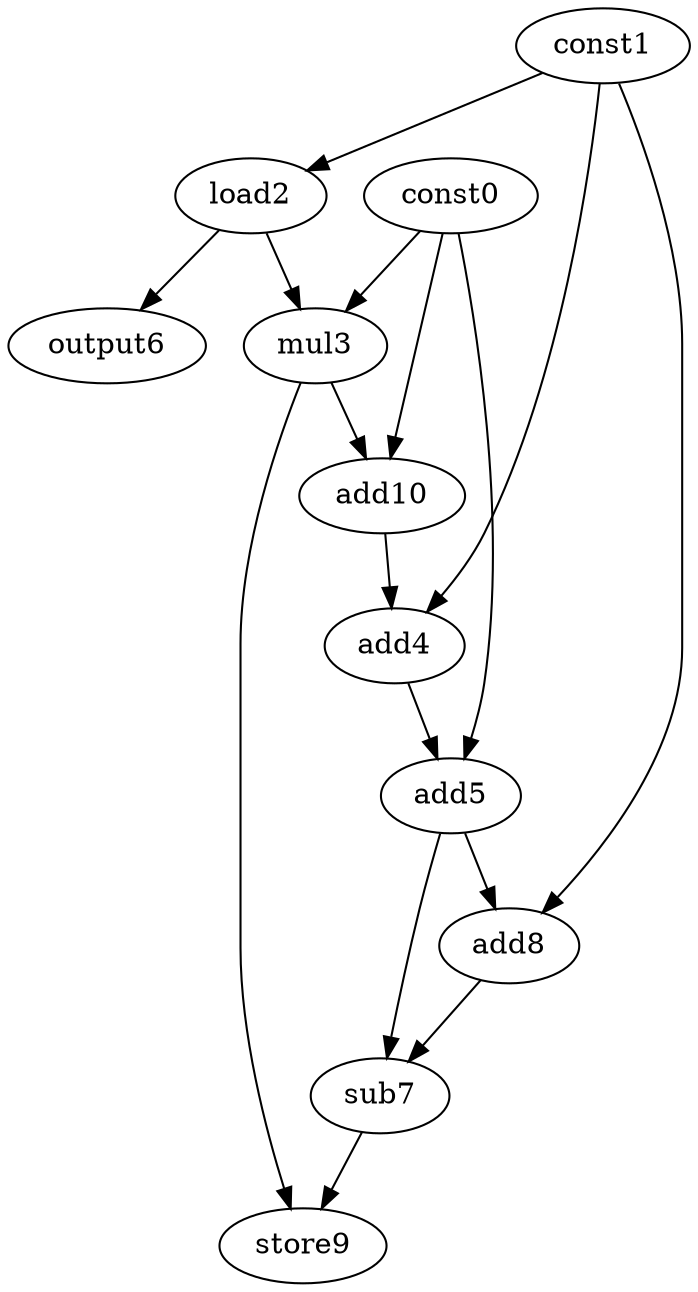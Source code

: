 digraph G { 
const0[opcode=const]; 
const1[opcode=const]; 
load2[opcode=load]; 
mul3[opcode=mul]; 
add4[opcode=add]; 
add5[opcode=add]; 
output6[opcode=output]; 
sub7[opcode=sub]; 
add8[opcode=add]; 
store9[opcode=store]; 
add10[opcode=add]; 
const1->load2[operand=0];
const0->mul3[operand=0];
load2->mul3[operand=1];
load2->output6[operand=0];
const0->add10[operand=0];
mul3->add10[operand=1];
const1->add4[operand=0];
add10->add4[operand=1];
const0->add5[operand=0];
add4->add5[operand=1];
const1->add8[operand=0];
add5->add8[operand=1];
add8->sub7[operand=0];
add5->sub7[operand=1];
sub7->store9[operand=0];
mul3->store9[operand=1];
}
